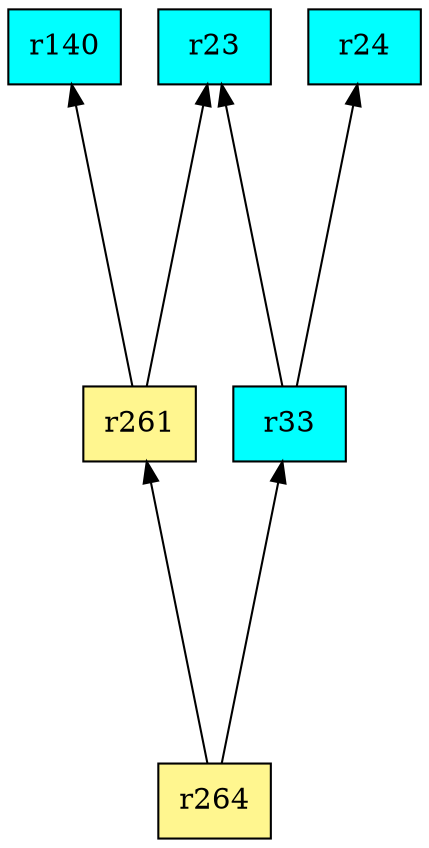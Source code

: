 digraph G {
rankdir=BT;ranksep="2.0";
"r140" [shape=record,fillcolor=cyan,style=filled,label="{r140}"];
"r264" [shape=record,fillcolor=khaki1,style=filled,label="{r264}"];
"r24" [shape=record,fillcolor=cyan,style=filled,label="{r24}"];
"r261" [shape=record,fillcolor=khaki1,style=filled,label="{r261}"];
"r23" [shape=record,fillcolor=cyan,style=filled,label="{r23}"];
"r33" [shape=record,fillcolor=cyan,style=filled,label="{r33}"];
"r264" -> "r261"
"r264" -> "r33"
"r261" -> "r23"
"r261" -> "r140"
"r33" -> "r24"
"r33" -> "r23"
}